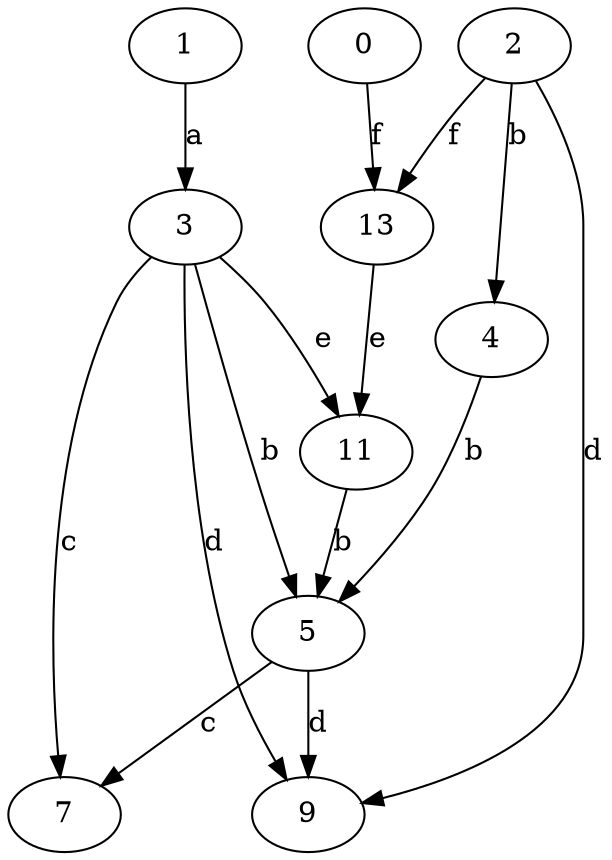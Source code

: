 strict digraph  {
1;
2;
3;
4;
5;
7;
0;
9;
11;
13;
1 -> 3  [label=a];
2 -> 4  [label=b];
2 -> 9  [label=d];
2 -> 13  [label=f];
3 -> 5  [label=b];
3 -> 7  [label=c];
3 -> 9  [label=d];
3 -> 11  [label=e];
4 -> 5  [label=b];
5 -> 7  [label=c];
5 -> 9  [label=d];
0 -> 13  [label=f];
11 -> 5  [label=b];
13 -> 11  [label=e];
}
